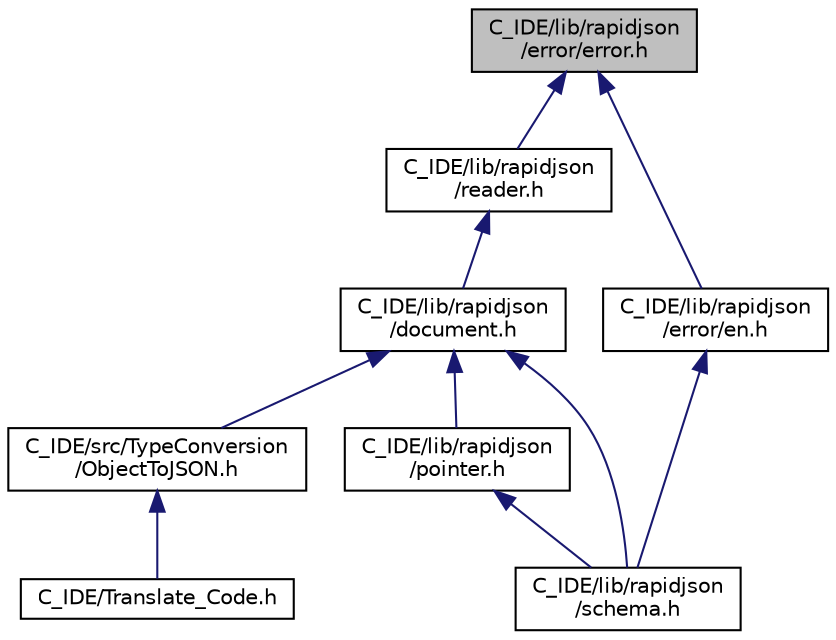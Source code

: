 digraph "C_IDE/lib/rapidjson/error/error.h"
{
 // LATEX_PDF_SIZE
  edge [fontname="Helvetica",fontsize="10",labelfontname="Helvetica",labelfontsize="10"];
  node [fontname="Helvetica",fontsize="10",shape=record];
  Node1 [label="C_IDE/lib/rapidjson\l/error/error.h",height=0.2,width=0.4,color="black", fillcolor="grey75", style="filled", fontcolor="black",tooltip=" "];
  Node1 -> Node2 [dir="back",color="midnightblue",fontsize="10",style="solid",fontname="Helvetica"];
  Node2 [label="C_IDE/lib/rapidjson\l/reader.h",height=0.2,width=0.4,color="black", fillcolor="white", style="filled",URL="$reader_8h.html",tooltip=" "];
  Node2 -> Node3 [dir="back",color="midnightblue",fontsize="10",style="solid",fontname="Helvetica"];
  Node3 [label="C_IDE/lib/rapidjson\l/document.h",height=0.2,width=0.4,color="black", fillcolor="white", style="filled",URL="$document_8h.html",tooltip=" "];
  Node3 -> Node4 [dir="back",color="midnightblue",fontsize="10",style="solid",fontname="Helvetica"];
  Node4 [label="C_IDE/src/TypeConversion\l/ObjectToJSON.h",height=0.2,width=0.4,color="black", fillcolor="white", style="filled",URL="$_object_to_j_s_o_n_8h_source.html",tooltip=" "];
  Node4 -> Node5 [dir="back",color="midnightblue",fontsize="10",style="solid",fontname="Helvetica"];
  Node5 [label="C_IDE/Translate_Code.h",height=0.2,width=0.4,color="black", fillcolor="white", style="filled",URL="$_translate___code_8h_source.html",tooltip=" "];
  Node3 -> Node6 [dir="back",color="midnightblue",fontsize="10",style="solid",fontname="Helvetica"];
  Node6 [label="C_IDE/lib/rapidjson\l/pointer.h",height=0.2,width=0.4,color="black", fillcolor="white", style="filled",URL="$pointer_8h_source.html",tooltip=" "];
  Node6 -> Node7 [dir="back",color="midnightblue",fontsize="10",style="solid",fontname="Helvetica"];
  Node7 [label="C_IDE/lib/rapidjson\l/schema.h",height=0.2,width=0.4,color="black", fillcolor="white", style="filled",URL="$schema_8h_source.html",tooltip=" "];
  Node3 -> Node7 [dir="back",color="midnightblue",fontsize="10",style="solid",fontname="Helvetica"];
  Node1 -> Node8 [dir="back",color="midnightblue",fontsize="10",style="solid",fontname="Helvetica"];
  Node8 [label="C_IDE/lib/rapidjson\l/error/en.h",height=0.2,width=0.4,color="black", fillcolor="white", style="filled",URL="$en_8h_source.html",tooltip=" "];
  Node8 -> Node7 [dir="back",color="midnightblue",fontsize="10",style="solid",fontname="Helvetica"];
}
